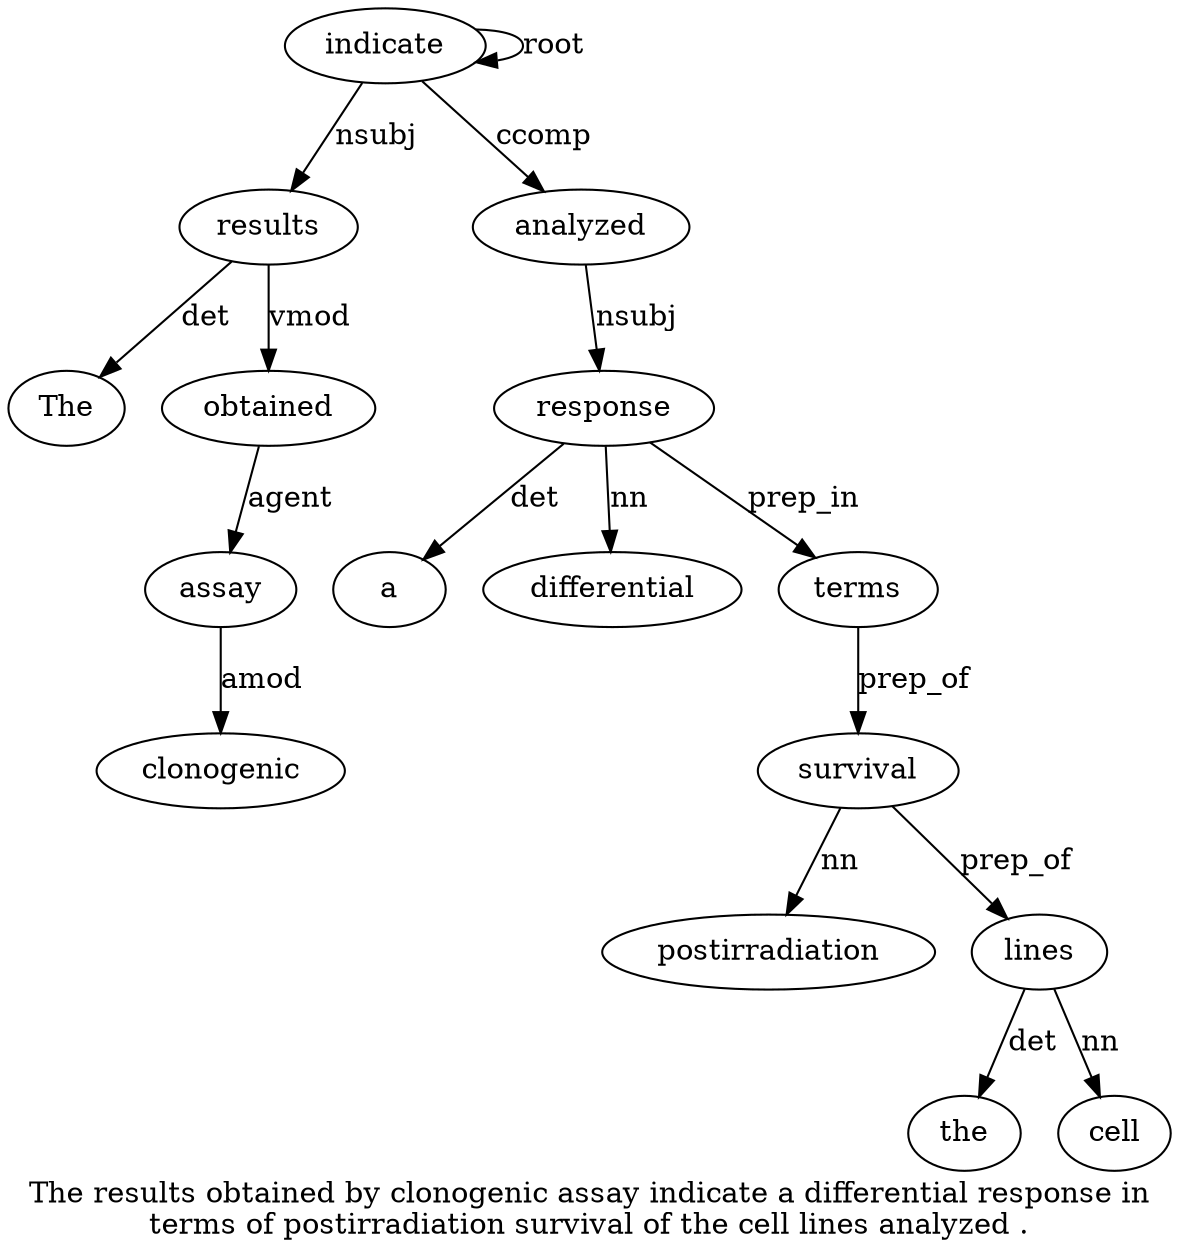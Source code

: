 digraph "The results obtained by clonogenic assay indicate a differential response in terms of postirradiation survival of the cell lines analyzed ." {
label="The results obtained by clonogenic assay indicate a differential response in
terms of postirradiation survival of the cell lines analyzed .";
results2 [style=filled, fillcolor=white, label=results];
The1 [style=filled, fillcolor=white, label=The];
results2 -> The1  [label=det];
indicate7 [style=filled, fillcolor=white, label=indicate];
indicate7 -> results2  [label=nsubj];
obtained3 [style=filled, fillcolor=white, label=obtained];
results2 -> obtained3  [label=vmod];
assay6 [style=filled, fillcolor=white, label=assay];
clonogenic5 [style=filled, fillcolor=white, label=clonogenic];
assay6 -> clonogenic5  [label=amod];
obtained3 -> assay6  [label=agent];
indicate7 -> indicate7  [label=root];
response10 [style=filled, fillcolor=white, label=response];
a8 [style=filled, fillcolor=white, label=a];
response10 -> a8  [label=det];
differential9 [style=filled, fillcolor=white, label=differential];
response10 -> differential9  [label=nn];
analyzed20 [style=filled, fillcolor=white, label=analyzed];
analyzed20 -> response10  [label=nsubj];
terms12 [style=filled, fillcolor=white, label=terms];
response10 -> terms12  [label=prep_in];
survival15 [style=filled, fillcolor=white, label=survival];
postirradiation14 [style=filled, fillcolor=white, label=postirradiation];
survival15 -> postirradiation14  [label=nn];
terms12 -> survival15  [label=prep_of];
lines19 [style=filled, fillcolor=white, label=lines];
the17 [style=filled, fillcolor=white, label=the];
lines19 -> the17  [label=det];
cell18 [style=filled, fillcolor=white, label=cell];
lines19 -> cell18  [label=nn];
survival15 -> lines19  [label=prep_of];
indicate7 -> analyzed20  [label=ccomp];
}
